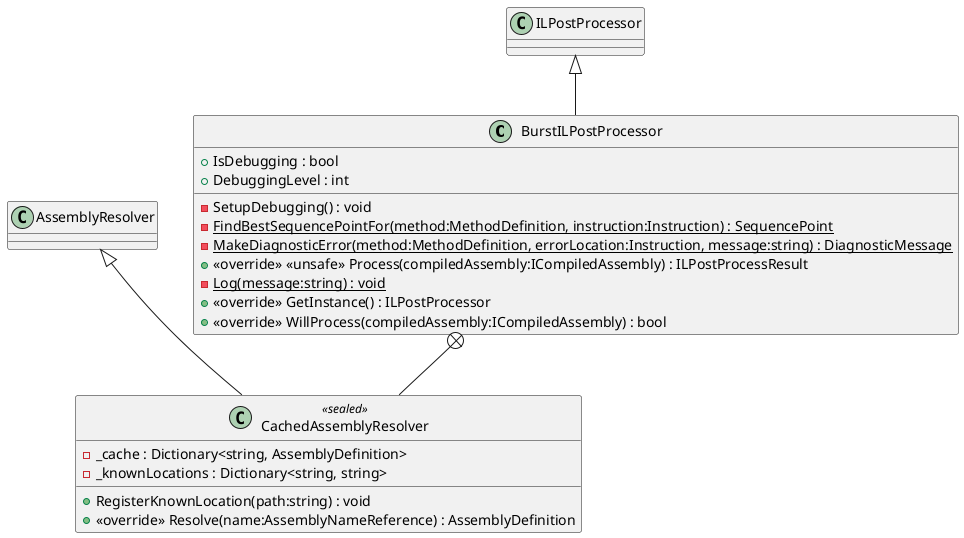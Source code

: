 @startuml
class BurstILPostProcessor {
    + IsDebugging : bool
    + DebuggingLevel : int
    - SetupDebugging() : void
    - {static} FindBestSequencePointFor(method:MethodDefinition, instruction:Instruction) : SequencePoint
    - {static} MakeDiagnosticError(method:MethodDefinition, errorLocation:Instruction, message:string) : DiagnosticMessage
    + <<override>> <<unsafe>> Process(compiledAssembly:ICompiledAssembly) : ILPostProcessResult
    - {static} Log(message:string) : void
    + <<override>> GetInstance() : ILPostProcessor
    + <<override>> WillProcess(compiledAssembly:ICompiledAssembly) : bool
}
class CachedAssemblyResolver <<sealed>> {
    - _cache : Dictionary<string, AssemblyDefinition>
    - _knownLocations : Dictionary<string, string>
    + RegisterKnownLocation(path:string) : void
    + <<override>> Resolve(name:AssemblyNameReference) : AssemblyDefinition
}
ILPostProcessor <|-- BurstILPostProcessor
BurstILPostProcessor +-- CachedAssemblyResolver
AssemblyResolver <|-- CachedAssemblyResolver
@enduml
